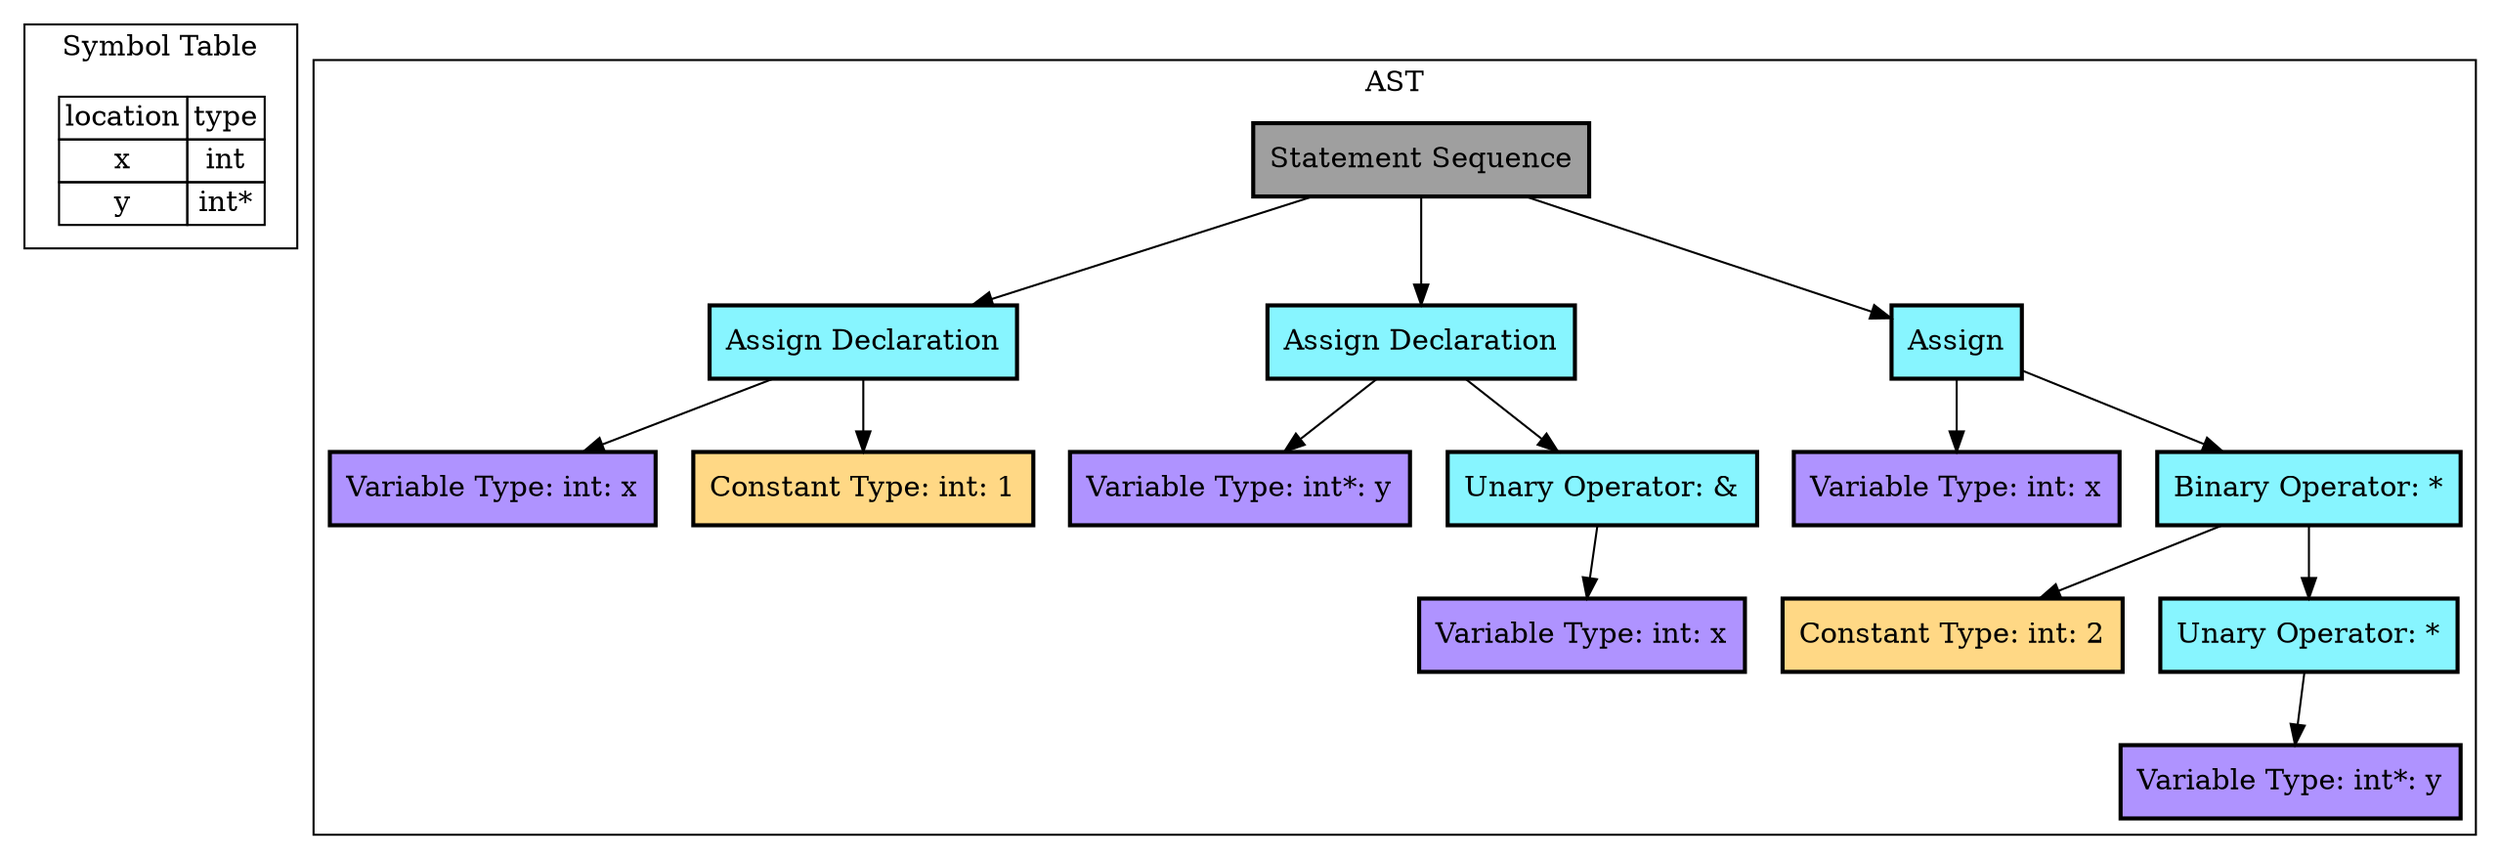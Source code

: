 Digraph G { 
	subgraph cluster_0 {
		tbl [
			shape=plaintext
			label=<
				<table border='0' cellborder='1' cellspacing='0'>
					<tr><td>location</td><td>type</td></tr>
						<tr><td>x</td><td>int</td></tr>
						<tr><td>y</td><td>int*</td></tr>
				</table>
			>];
		label = "Symbol Table";
	}
subgraph cluster_1 {
node [style=filled, shape=rectangle, penwidth=2];
T[label="Statement Sequence", fillcolor="#9f9f9f"] 
N0T[label="Assign Declaration", fillcolor="#87f5ff"] 
N0N0T[label="Variable Type: int: x", fillcolor="#af93ff"] 
N1N0T[label="Constant Type: int: 1", fillcolor="#FFD885"] 
N1T[label="Assign Declaration", fillcolor="#87f5ff"] 
N0N1T[label="Variable Type: int*: y", fillcolor="#af93ff"] 
N1N1T[label="Unary Operator: &", fillcolor="#87f5ff"] 
N0N1N1T[label="Variable Type: int: x", fillcolor="#af93ff"] 
N2T[label="Assign", fillcolor="#87f5ff"] 
N0N2T[label="Variable Type: int: x", fillcolor="#af93ff"] 
N1N2T[label="Binary Operator: *", fillcolor="#87f5ff"] 
N0N1N2T[label="Constant Type: int: 2", fillcolor="#FFD885"] 
N1N1N2T[label="Unary Operator: *", fillcolor="#87f5ff"] 
N0N1N1N2T[label="Variable Type: int*: y", fillcolor="#af93ff"] 
T -> N0T
N0T -> N0N0T
N0T -> N1N0T
T -> N1T
N1T -> N0N1T
N1T -> N1N1T
N1N1T -> N0N1N1T
T -> N2T
N2T -> N0N2T
N2T -> N1N2T
N1N2T -> N0N1N2T
N1N2T -> N1N1N2T
N1N1N2T -> N0N1N1N2T
label = "AST";
}
}